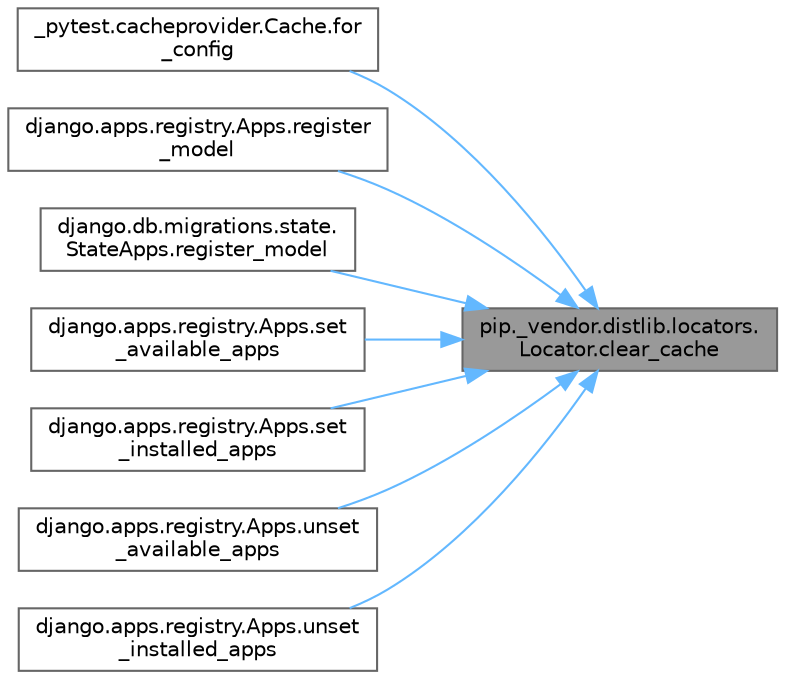 digraph "pip._vendor.distlib.locators.Locator.clear_cache"
{
 // LATEX_PDF_SIZE
  bgcolor="transparent";
  edge [fontname=Helvetica,fontsize=10,labelfontname=Helvetica,labelfontsize=10];
  node [fontname=Helvetica,fontsize=10,shape=box,height=0.2,width=0.4];
  rankdir="RL";
  Node1 [id="Node000001",label="pip._vendor.distlib.locators.\lLocator.clear_cache",height=0.2,width=0.4,color="gray40", fillcolor="grey60", style="filled", fontcolor="black",tooltip=" "];
  Node1 -> Node2 [id="edge1_Node000001_Node000002",dir="back",color="steelblue1",style="solid",tooltip=" "];
  Node2 [id="Node000002",label="_pytest.cacheprovider.Cache.for\l_config",height=0.2,width=0.4,color="grey40", fillcolor="white", style="filled",URL="$class__pytest_1_1cacheprovider_1_1_cache.html#a3dccbb9d2d1a8286d319d4747401081a",tooltip=" "];
  Node1 -> Node3 [id="edge2_Node000001_Node000003",dir="back",color="steelblue1",style="solid",tooltip=" "];
  Node3 [id="Node000003",label="django.apps.registry.Apps.register\l_model",height=0.2,width=0.4,color="grey40", fillcolor="white", style="filled",URL="$classdjango_1_1apps_1_1registry_1_1_apps.html#a17bc534f9b5f5cbecf582a9c19f96cf6",tooltip=" "];
  Node1 -> Node4 [id="edge3_Node000001_Node000004",dir="back",color="steelblue1",style="solid",tooltip=" "];
  Node4 [id="Node000004",label="django.db.migrations.state.\lStateApps.register_model",height=0.2,width=0.4,color="grey40", fillcolor="white", style="filled",URL="$classdjango_1_1db_1_1migrations_1_1state_1_1_state_apps.html#ac9ccb8bddbe935ffe2aada8615a12740",tooltip=" "];
  Node1 -> Node5 [id="edge4_Node000001_Node000005",dir="back",color="steelblue1",style="solid",tooltip=" "];
  Node5 [id="Node000005",label="django.apps.registry.Apps.set\l_available_apps",height=0.2,width=0.4,color="grey40", fillcolor="white", style="filled",URL="$classdjango_1_1apps_1_1registry_1_1_apps.html#a0e2d46b5285bb10c1a39099f78b055a2",tooltip=" "];
  Node1 -> Node6 [id="edge5_Node000001_Node000006",dir="back",color="steelblue1",style="solid",tooltip=" "];
  Node6 [id="Node000006",label="django.apps.registry.Apps.set\l_installed_apps",height=0.2,width=0.4,color="grey40", fillcolor="white", style="filled",URL="$classdjango_1_1apps_1_1registry_1_1_apps.html#ad0d9075ffe2253f2b0a3d13e95473c56",tooltip=" "];
  Node1 -> Node7 [id="edge6_Node000001_Node000007",dir="back",color="steelblue1",style="solid",tooltip=" "];
  Node7 [id="Node000007",label="django.apps.registry.Apps.unset\l_available_apps",height=0.2,width=0.4,color="grey40", fillcolor="white", style="filled",URL="$classdjango_1_1apps_1_1registry_1_1_apps.html#a3e239fd544eb54432bbd94fceaa35686",tooltip=" "];
  Node1 -> Node8 [id="edge7_Node000001_Node000008",dir="back",color="steelblue1",style="solid",tooltip=" "];
  Node8 [id="Node000008",label="django.apps.registry.Apps.unset\l_installed_apps",height=0.2,width=0.4,color="grey40", fillcolor="white", style="filled",URL="$classdjango_1_1apps_1_1registry_1_1_apps.html#acbb42413101cac80456d6f078561631c",tooltip=" "];
}
